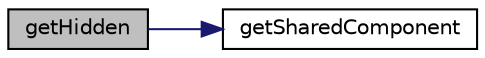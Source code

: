 digraph "getHidden"
{
  edge [fontname="Helvetica",fontsize="10",labelfontname="Helvetica",labelfontsize="10"];
  node [fontname="Helvetica",fontsize="10",shape=record];
  rankdir="LR";
  Node12 [label="getHidden",height=0.2,width=0.4,color="black", fillcolor="grey75", style="filled", fontcolor="black"];
  Node12 -> Node13 [color="midnightblue",fontsize="10",style="solid",fontname="Helvetica"];
  Node13 [label="getSharedComponent",height=0.2,width=0.4,color="black", fillcolor="white", style="filled",URL="$class_p_h_p_excel___style___protection.html#a49e6e514d1dce7982e6864942bcb1f5d"];
}
